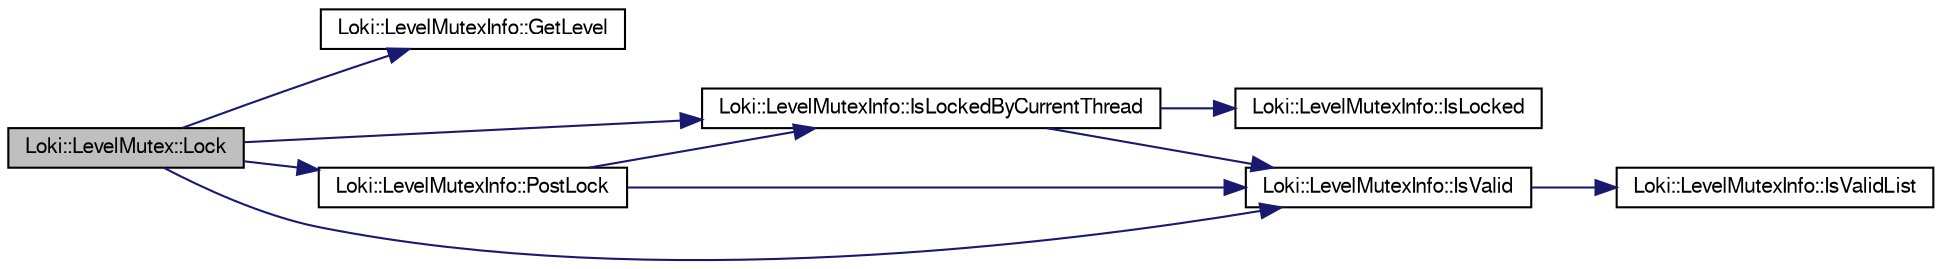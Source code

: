 digraph G
{
  bgcolor="transparent";
  edge [fontname="FreeSans",fontsize="10",labelfontname="FreeSans",labelfontsize="10"];
  node [fontname="FreeSans",fontsize="10",shape=record];
  rankdir=LR;
  Node1 [label="Loki::LevelMutex::Lock",height=0.2,width=0.4,color="black", fillcolor="grey75", style="filled" fontcolor="black"];
  Node1 -> Node2 [color="midnightblue",fontsize="10",style="solid",fontname="FreeSans"];
  Node2 [label="Loki::LevelMutexInfo::GetLevel",height=0.2,width=0.4,color="black",URL="$a00071.html#1cad7c6b6fc50e230401e4cc22761d14",tooltip="Returns the level of this mutex."];
  Node1 -> Node3 [color="midnightblue",fontsize="10",style="solid",fontname="FreeSans"];
  Node3 [label="Loki::LevelMutexInfo::IsLockedByCurrentThread",height=0.2,width=0.4,color="black",URL="$a00071.html#c0a343bcb322ea36495f536504f61f9f",tooltip="Returns true if this was locked by current thread."];
  Node3 -> Node4 [color="midnightblue",fontsize="10",style="solid",fontname="FreeSans"];
  Node4 [label="Loki::LevelMutexInfo::IsLocked",height=0.2,width=0.4,color="black",URL="$a00071.html#e6aa7465e1bba7f0c9fbf0b06f122a39",tooltip="Returns true if this mutex was locked at least once."];
  Node3 -> Node5 [color="midnightblue",fontsize="10",style="solid",fontname="FreeSans"];
  Node5 [label="Loki::LevelMutexInfo::IsValid",height=0.2,width=0.4,color="black",URL="$a00071.html#36c34ecf5d019f3db9bfb8654cf49176"];
  Node5 -> Node6 [color="midnightblue",fontsize="10",style="solid",fontname="FreeSans"];
  Node6 [label="Loki::LevelMutexInfo::IsValidList",height=0.2,width=0.4,color="black",URL="$a00071.html#01f6dfba5d2ea5606109b34e5a543cf0"];
  Node1 -> Node5 [color="midnightblue",fontsize="10",style="solid",fontname="FreeSans"];
  Node1 -> Node7 [color="midnightblue",fontsize="10",style="solid",fontname="FreeSans"];
  Node7 [label="Loki::LevelMutexInfo::PostLock",height=0.2,width=0.4,color="black",URL="$a00071.html#3fe2ecf1bcf2c49eae04c493f023099c"];
  Node7 -> Node3 [color="midnightblue",fontsize="10",style="solid",fontname="FreeSans"];
  Node7 -> Node5 [color="midnightblue",fontsize="10",style="solid",fontname="FreeSans"];
}
